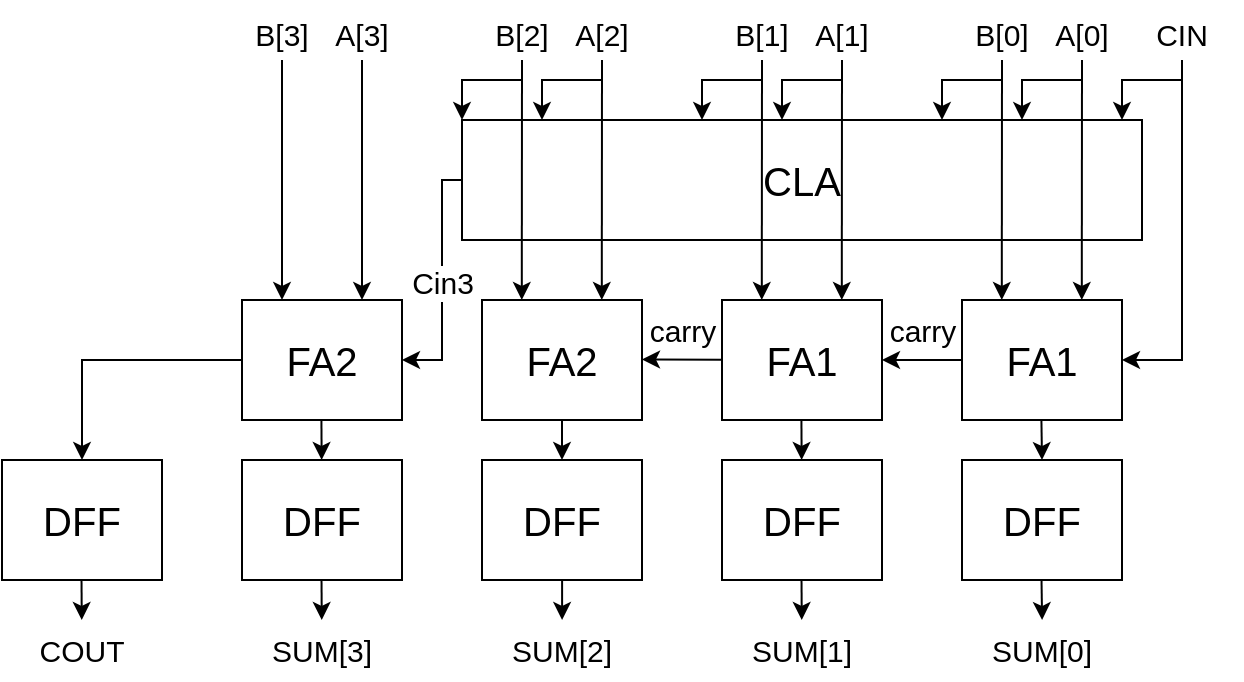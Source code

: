 <mxfile version="20.5.3" type="device"><diagram name="Page-1" id="90a13364-a465-7bf4-72fc-28e22215d7a0"><mxGraphModel dx="825" dy="464" grid="1" gridSize="10" guides="1" tooltips="1" connect="1" arrows="1" fold="1" page="1" pageScale="1.5" pageWidth="1169" pageHeight="826" background="none" math="0" shadow="0"><root><mxCell id="0" style=";html=1;"/><mxCell id="1" style=";html=1;" parent="0"/><mxCell id="iqBWQeqckeYKixAKme51-1" value="&lt;font style=&quot;font-size: 20px;&quot;&gt;CLA&lt;/font&gt;" style="rounded=0;whiteSpace=wrap;html=1;" vertex="1" parent="1"><mxGeometry x="750" y="330" width="340" height="60" as="geometry"/></mxCell><mxCell id="iqBWQeqckeYKixAKme51-2" value="&lt;font style=&quot;font-size: 20px;&quot;&gt;FA1&lt;/font&gt;" style="rounded=0;whiteSpace=wrap;html=1;" vertex="1" parent="1"><mxGeometry x="1000" y="420" width="80" height="60" as="geometry"/></mxCell><mxCell id="iqBWQeqckeYKixAKme51-3" value="&lt;font style=&quot;font-size: 20px;&quot;&gt;FA1&lt;/font&gt;" style="rounded=0;whiteSpace=wrap;html=1;" vertex="1" parent="1"><mxGeometry x="880" y="420" width="80" height="60" as="geometry"/></mxCell><mxCell id="iqBWQeqckeYKixAKme51-4" value="&lt;font style=&quot;font-size: 20px;&quot;&gt;FA2&lt;/font&gt;" style="rounded=0;whiteSpace=wrap;html=1;" vertex="1" parent="1"><mxGeometry x="760" y="420" width="80" height="60" as="geometry"/></mxCell><mxCell id="iqBWQeqckeYKixAKme51-5" value="&lt;font style=&quot;font-size: 20px;&quot;&gt;FA2&lt;/font&gt;" style="rounded=0;whiteSpace=wrap;html=1;" vertex="1" parent="1"><mxGeometry x="640" y="420" width="80" height="60" as="geometry"/></mxCell><mxCell id="iqBWQeqckeYKixAKme51-6" value="&lt;font style=&quot;font-size: 20px;&quot;&gt;DFF&lt;/font&gt;" style="rounded=0;whiteSpace=wrap;html=1;" vertex="1" parent="1"><mxGeometry x="1000" y="500" width="80" height="60" as="geometry"/></mxCell><mxCell id="iqBWQeqckeYKixAKme51-7" value="&lt;font style=&quot;font-size: 20px;&quot;&gt;DFF&lt;/font&gt;" style="rounded=0;whiteSpace=wrap;html=1;" vertex="1" parent="1"><mxGeometry x="880" y="500" width="80" height="60" as="geometry"/></mxCell><mxCell id="iqBWQeqckeYKixAKme51-8" value="&lt;font style=&quot;font-size: 20px;&quot;&gt;DFF&lt;/font&gt;" style="rounded=0;whiteSpace=wrap;html=1;" vertex="1" parent="1"><mxGeometry x="760" y="500" width="80" height="60" as="geometry"/></mxCell><mxCell id="iqBWQeqckeYKixAKme51-9" value="&lt;font style=&quot;font-size: 20px;&quot;&gt;DFF&lt;/font&gt;" style="rounded=0;whiteSpace=wrap;html=1;" vertex="1" parent="1"><mxGeometry x="640" y="500" width="80" height="60" as="geometry"/></mxCell><mxCell id="iqBWQeqckeYKixAKme51-10" value="" style="endArrow=classic;html=1;rounded=0;fontSize=20;entryX=1;entryY=0.5;entryDx=0;entryDy=0;" edge="1" parent="1" target="iqBWQeqckeYKixAKme51-3"><mxGeometry width="50" height="50" relative="1" as="geometry"><mxPoint x="1000" y="450" as="sourcePoint"/><mxPoint x="1010" y="490" as="targetPoint"/><Array as="points"/></mxGeometry></mxCell><mxCell id="iqBWQeqckeYKixAKme51-11" value="" style="endArrow=classic;html=1;rounded=0;fontSize=20;entryX=1;entryY=0.5;entryDx=0;entryDy=0;" edge="1" parent="1" source="iqBWQeqckeYKixAKme51-3"><mxGeometry width="50" height="50" relative="1" as="geometry"><mxPoint x="920" y="449.71" as="sourcePoint"/><mxPoint x="840" y="449.71" as="targetPoint"/></mxGeometry></mxCell><mxCell id="iqBWQeqckeYKixAKme51-13" value="" style="endArrow=classic;html=1;rounded=0;fontSize=20;edgeStyle=orthogonalEdgeStyle;entryX=1;entryY=0.5;entryDx=0;entryDy=0;exitX=0;exitY=0.5;exitDx=0;exitDy=0;" edge="1" parent="1" source="iqBWQeqckeYKixAKme51-1" target="iqBWQeqckeYKixAKme51-5"><mxGeometry width="50" height="50" relative="1" as="geometry"><mxPoint x="760" y="390" as="sourcePoint"/><mxPoint x="760" y="450" as="targetPoint"/><Array as="points"><mxPoint x="740" y="360"/><mxPoint x="740" y="450"/></Array></mxGeometry></mxCell><mxCell id="iqBWQeqckeYKixAKme51-47" value="Cin3" style="edgeLabel;html=1;align=center;verticalAlign=middle;resizable=0;points=[];fontSize=15;" vertex="1" connectable="0" parent="iqBWQeqckeYKixAKme51-13"><mxGeometry x="-0.245" relative="1" as="geometry"><mxPoint y="15" as="offset"/></mxGeometry></mxCell><mxCell id="iqBWQeqckeYKixAKme51-16" value="" style="endArrow=classic;html=1;rounded=0;fontSize=20;entryX=0.25;entryY=0;entryDx=0;entryDy=0;exitX=0.5;exitY=1;exitDx=0;exitDy=0;" edge="1" parent="1" source="iqBWQeqckeYKixAKme51-43" target="iqBWQeqckeYKixAKme51-5"><mxGeometry width="50" height="50" relative="1" as="geometry"><mxPoint x="660" y="280" as="sourcePoint"/><mxPoint x="660" y="408.38" as="targetPoint"/></mxGeometry></mxCell><mxCell id="iqBWQeqckeYKixAKme51-17" value="" style="endArrow=classic;html=1;rounded=0;fontSize=20;entryX=0.75;entryY=0;entryDx=0;entryDy=0;exitX=0.5;exitY=1;exitDx=0;exitDy=0;" edge="1" parent="1" source="iqBWQeqckeYKixAKme51-42" target="iqBWQeqckeYKixAKme51-5"><mxGeometry width="50" height="50" relative="1" as="geometry"><mxPoint x="700" y="280" as="sourcePoint"/><mxPoint x="900" y="330" as="targetPoint"/></mxGeometry></mxCell><mxCell id="iqBWQeqckeYKixAKme51-18" value="" style="endArrow=classic;html=1;rounded=0;fontSize=20;entryX=0.25;entryY=0;entryDx=0;entryDy=0;exitX=0.5;exitY=1;exitDx=0;exitDy=0;" edge="1" parent="1" source="iqBWQeqckeYKixAKme51-41"><mxGeometry width="50" height="50" relative="1" as="geometry"><mxPoint x="780" y="280" as="sourcePoint"/><mxPoint x="779.89" y="420" as="targetPoint"/></mxGeometry></mxCell><mxCell id="iqBWQeqckeYKixAKme51-19" value="" style="endArrow=classic;html=1;rounded=0;fontSize=20;entryX=0.75;entryY=0;entryDx=0;entryDy=0;exitX=0.5;exitY=1;exitDx=0;exitDy=0;" edge="1" parent="1" source="iqBWQeqckeYKixAKme51-40"><mxGeometry width="50" height="50" relative="1" as="geometry"><mxPoint x="820" y="280" as="sourcePoint"/><mxPoint x="819.89" y="420" as="targetPoint"/></mxGeometry></mxCell><mxCell id="iqBWQeqckeYKixAKme51-20" value="" style="endArrow=classic;html=1;rounded=0;fontSize=20;entryX=0.25;entryY=0;entryDx=0;entryDy=0;exitX=0.5;exitY=1;exitDx=0;exitDy=0;" edge="1" parent="1" source="iqBWQeqckeYKixAKme51-39"><mxGeometry width="50" height="50" relative="1" as="geometry"><mxPoint x="900" y="280" as="sourcePoint"/><mxPoint x="899.89" y="420" as="targetPoint"/></mxGeometry></mxCell><mxCell id="iqBWQeqckeYKixAKme51-21" value="" style="endArrow=classic;html=1;rounded=0;fontSize=20;entryX=0.75;entryY=0;entryDx=0;entryDy=0;exitX=0.5;exitY=1;exitDx=0;exitDy=0;" edge="1" parent="1" source="iqBWQeqckeYKixAKme51-38"><mxGeometry width="50" height="50" relative="1" as="geometry"><mxPoint x="940" y="280" as="sourcePoint"/><mxPoint x="939.89" y="420" as="targetPoint"/></mxGeometry></mxCell><mxCell id="iqBWQeqckeYKixAKme51-22" value="" style="endArrow=classic;html=1;rounded=0;fontSize=20;entryX=0.25;entryY=0;entryDx=0;entryDy=0;exitX=0.5;exitY=1;exitDx=0;exitDy=0;" edge="1" parent="1" source="iqBWQeqckeYKixAKme51-37"><mxGeometry width="50" height="50" relative="1" as="geometry"><mxPoint x="1020" y="280" as="sourcePoint"/><mxPoint x="1019.89" y="420" as="targetPoint"/></mxGeometry></mxCell><mxCell id="iqBWQeqckeYKixAKme51-23" value="" style="endArrow=classic;html=1;rounded=0;fontSize=20;entryX=0.75;entryY=0;entryDx=0;entryDy=0;exitX=0.5;exitY=1;exitDx=0;exitDy=0;" edge="1" parent="1" source="iqBWQeqckeYKixAKme51-36"><mxGeometry width="50" height="50" relative="1" as="geometry"><mxPoint x="1060" y="300" as="sourcePoint"/><mxPoint x="1059.89" y="420" as="targetPoint"/></mxGeometry></mxCell><mxCell id="iqBWQeqckeYKixAKme51-25" value="" style="endArrow=classic;html=1;rounded=0;fontSize=20;" edge="1" parent="1"><mxGeometry width="50" height="50" relative="1" as="geometry"><mxPoint x="1020" y="310" as="sourcePoint"/><mxPoint x="990" y="330" as="targetPoint"/><Array as="points"><mxPoint x="990" y="310"/></Array></mxGeometry></mxCell><mxCell id="iqBWQeqckeYKixAKme51-27" value="" style="endArrow=classic;html=1;rounded=0;fontSize=20;" edge="1" parent="1"><mxGeometry width="50" height="50" relative="1" as="geometry"><mxPoint x="1060" y="310" as="sourcePoint"/><mxPoint x="1030" y="330" as="targetPoint"/><Array as="points"><mxPoint x="1030" y="310"/></Array></mxGeometry></mxCell><mxCell id="iqBWQeqckeYKixAKme51-28" value="" style="endArrow=classic;html=1;rounded=0;fontSize=20;" edge="1" parent="1"><mxGeometry width="50" height="50" relative="1" as="geometry"><mxPoint x="900" y="310.0" as="sourcePoint"/><mxPoint x="870" y="330.0" as="targetPoint"/><Array as="points"><mxPoint x="870" y="310"/></Array></mxGeometry></mxCell><mxCell id="iqBWQeqckeYKixAKme51-29" value="" style="endArrow=classic;html=1;rounded=0;fontSize=20;" edge="1" parent="1"><mxGeometry width="50" height="50" relative="1" as="geometry"><mxPoint x="940" y="310.0" as="sourcePoint"/><mxPoint x="910" y="330.0" as="targetPoint"/><Array as="points"><mxPoint x="910" y="310"/></Array></mxGeometry></mxCell><mxCell id="iqBWQeqckeYKixAKme51-30" value="" style="endArrow=classic;html=1;rounded=0;fontSize=20;" edge="1" parent="1"><mxGeometry width="50" height="50" relative="1" as="geometry"><mxPoint x="780" y="310.0" as="sourcePoint"/><mxPoint x="750" y="330.0" as="targetPoint"/><Array as="points"><mxPoint x="750" y="310"/></Array></mxGeometry></mxCell><mxCell id="iqBWQeqckeYKixAKme51-31" value="" style="endArrow=classic;html=1;rounded=0;fontSize=20;" edge="1" parent="1"><mxGeometry width="50" height="50" relative="1" as="geometry"><mxPoint x="820" y="310.0" as="sourcePoint"/><mxPoint x="790" y="330.0" as="targetPoint"/><Array as="points"><mxPoint x="790" y="310"/></Array></mxGeometry></mxCell><mxCell id="iqBWQeqckeYKixAKme51-32" value="" style="endArrow=classic;html=1;rounded=0;fontSize=20;exitX=0.5;exitY=1;exitDx=0;exitDy=0;" edge="1" parent="1" source="iqBWQeqckeYKixAKme51-35"><mxGeometry width="50" height="50" relative="1" as="geometry"><mxPoint x="1110" y="280" as="sourcePoint"/><mxPoint x="1080" y="450" as="targetPoint"/><Array as="points"><mxPoint x="1110" y="450"/><mxPoint x="1080" y="450"/></Array></mxGeometry></mxCell><mxCell id="iqBWQeqckeYKixAKme51-34" value="" style="endArrow=classic;html=1;rounded=0;fontSize=20;entryX=0.98;entryY=0;entryDx=0;entryDy=0;entryPerimeter=0;" edge="1" parent="1"><mxGeometry width="50" height="50" relative="1" as="geometry"><mxPoint x="1110" y="310" as="sourcePoint"/><mxPoint x="1080.0" y="330" as="targetPoint"/><Array as="points"><mxPoint x="1080" y="310"/></Array></mxGeometry></mxCell><mxCell id="iqBWQeqckeYKixAKme51-35" value="&lt;font style=&quot;font-size: 15px;&quot;&gt;CIN&lt;/font&gt;" style="text;html=1;strokeColor=none;fillColor=none;align=center;verticalAlign=middle;whiteSpace=wrap;rounded=0;fontSize=20;" vertex="1" parent="1"><mxGeometry x="1080" y="270" width="60" height="30" as="geometry"/></mxCell><mxCell id="iqBWQeqckeYKixAKme51-36" value="&lt;font style=&quot;font-size: 15px;&quot;&gt;A[0]&lt;/font&gt;" style="text;html=1;strokeColor=none;fillColor=none;align=center;verticalAlign=middle;whiteSpace=wrap;rounded=0;fontSize=20;" vertex="1" parent="1"><mxGeometry x="1030" y="270" width="60" height="30" as="geometry"/></mxCell><mxCell id="iqBWQeqckeYKixAKme51-37" value="&lt;font style=&quot;font-size: 15px;&quot;&gt;B[0]&lt;/font&gt;" style="text;html=1;strokeColor=none;fillColor=none;align=center;verticalAlign=middle;whiteSpace=wrap;rounded=0;fontSize=20;" vertex="1" parent="1"><mxGeometry x="990" y="270" width="60" height="30" as="geometry"/></mxCell><mxCell id="iqBWQeqckeYKixAKme51-38" value="&lt;font style=&quot;font-size: 15px;&quot;&gt;A[1]&lt;/font&gt;" style="text;html=1;strokeColor=none;fillColor=none;align=center;verticalAlign=middle;whiteSpace=wrap;rounded=0;fontSize=20;" vertex="1" parent="1"><mxGeometry x="910" y="270" width="60" height="30" as="geometry"/></mxCell><mxCell id="iqBWQeqckeYKixAKme51-39" value="&lt;font style=&quot;font-size: 15px;&quot;&gt;B[1]&lt;/font&gt;" style="text;html=1;strokeColor=none;fillColor=none;align=center;verticalAlign=middle;whiteSpace=wrap;rounded=0;fontSize=20;" vertex="1" parent="1"><mxGeometry x="870" y="270" width="60" height="30" as="geometry"/></mxCell><mxCell id="iqBWQeqckeYKixAKme51-40" value="&lt;font style=&quot;font-size: 15px;&quot;&gt;A[2]&lt;/font&gt;" style="text;html=1;strokeColor=none;fillColor=none;align=center;verticalAlign=middle;whiteSpace=wrap;rounded=0;fontSize=20;" vertex="1" parent="1"><mxGeometry x="790" y="270" width="60" height="30" as="geometry"/></mxCell><mxCell id="iqBWQeqckeYKixAKme51-41" value="&lt;font style=&quot;font-size: 15px;&quot;&gt;B[2]&lt;/font&gt;" style="text;html=1;strokeColor=none;fillColor=none;align=center;verticalAlign=middle;whiteSpace=wrap;rounded=0;fontSize=20;" vertex="1" parent="1"><mxGeometry x="750" y="270" width="60" height="30" as="geometry"/></mxCell><mxCell id="iqBWQeqckeYKixAKme51-42" value="&lt;font style=&quot;font-size: 15px;&quot;&gt;A[3]&lt;/font&gt;" style="text;html=1;strokeColor=none;fillColor=none;align=center;verticalAlign=middle;whiteSpace=wrap;rounded=0;fontSize=20;" vertex="1" parent="1"><mxGeometry x="670" y="270" width="60" height="30" as="geometry"/></mxCell><mxCell id="iqBWQeqckeYKixAKme51-43" value="&lt;font style=&quot;font-size: 15px;&quot;&gt;B[3]&lt;/font&gt;" style="text;html=1;strokeColor=none;fillColor=none;align=center;verticalAlign=middle;whiteSpace=wrap;rounded=0;fontSize=20;" vertex="1" parent="1"><mxGeometry x="630" y="270" width="60" height="30" as="geometry"/></mxCell><mxCell id="iqBWQeqckeYKixAKme51-44" value="carry" style="text;html=1;align=center;verticalAlign=middle;resizable=0;points=[];autosize=1;strokeColor=none;fillColor=none;fontSize=15;" vertex="1" parent="1"><mxGeometry x="950" y="420" width="60" height="30" as="geometry"/></mxCell><mxCell id="iqBWQeqckeYKixAKme51-45" value="carry" style="text;html=1;align=center;verticalAlign=middle;resizable=0;points=[];autosize=1;strokeColor=none;fillColor=none;fontSize=15;" vertex="1" parent="1"><mxGeometry x="830" y="420" width="60" height="30" as="geometry"/></mxCell><mxCell id="iqBWQeqckeYKixAKme51-48" value="" style="endArrow=classic;html=1;rounded=0;fontSize=15;exitX=0.5;exitY=1;exitDx=0;exitDy=0;entryX=0.5;entryY=0;entryDx=0;entryDy=0;" edge="1" parent="1" source="iqBWQeqckeYKixAKme51-4" target="iqBWQeqckeYKixAKme51-8"><mxGeometry width="50" height="50" relative="1" as="geometry"><mxPoint x="860" y="350" as="sourcePoint"/><mxPoint x="910" y="300" as="targetPoint"/></mxGeometry></mxCell><mxCell id="iqBWQeqckeYKixAKme51-49" value="" style="endArrow=classic;html=1;rounded=0;fontSize=15;exitX=0.5;exitY=1;exitDx=0;exitDy=0;" edge="1" parent="1" target="iqBWQeqckeYKixAKme51-7"><mxGeometry width="50" height="50" relative="1" as="geometry"><mxPoint x="919.71" y="480" as="sourcePoint"/><mxPoint x="919.71" y="520" as="targetPoint"/></mxGeometry></mxCell><mxCell id="iqBWQeqckeYKixAKme51-50" value="" style="endArrow=classic;html=1;rounded=0;fontSize=15;exitX=0.5;exitY=1;exitDx=0;exitDy=0;" edge="1" parent="1" target="iqBWQeqckeYKixAKme51-9"><mxGeometry width="50" height="50" relative="1" as="geometry"><mxPoint x="679.71" y="480" as="sourcePoint"/><mxPoint x="679.71" y="520" as="targetPoint"/></mxGeometry></mxCell><mxCell id="iqBWQeqckeYKixAKme51-51" value="" style="endArrow=classic;html=1;rounded=0;fontSize=15;exitX=0.5;exitY=1;exitDx=0;exitDy=0;entryX=0.5;entryY=0;entryDx=0;entryDy=0;" edge="1" parent="1" target="iqBWQeqckeYKixAKme51-6"><mxGeometry width="50" height="50" relative="1" as="geometry"><mxPoint x="1039.71" y="480" as="sourcePoint"/><mxPoint x="1039.71" y="520" as="targetPoint"/></mxGeometry></mxCell><mxCell id="iqBWQeqckeYKixAKme51-56" value="" style="endArrow=classic;html=1;rounded=0;fontSize=15;exitX=0.5;exitY=1;exitDx=0;exitDy=0;entryX=0.5;entryY=0;entryDx=0;entryDy=0;" edge="1" parent="1"><mxGeometry width="50" height="50" relative="1" as="geometry"><mxPoint x="800.05" y="560.0" as="sourcePoint"/><mxPoint x="800.05" y="580" as="targetPoint"/></mxGeometry></mxCell><mxCell id="iqBWQeqckeYKixAKme51-57" value="" style="endArrow=classic;html=1;rounded=0;fontSize=15;exitX=0.5;exitY=1;exitDx=0;exitDy=0;" edge="1" parent="1"><mxGeometry width="50" height="50" relative="1" as="geometry"><mxPoint x="919.76" y="560" as="sourcePoint"/><mxPoint x="919.876" y="580" as="targetPoint"/></mxGeometry></mxCell><mxCell id="iqBWQeqckeYKixAKme51-58" value="" style="endArrow=classic;html=1;rounded=0;fontSize=15;exitX=0.5;exitY=1;exitDx=0;exitDy=0;" edge="1" parent="1"><mxGeometry width="50" height="50" relative="1" as="geometry"><mxPoint x="679.76" y="560" as="sourcePoint"/><mxPoint x="679.876" y="580" as="targetPoint"/></mxGeometry></mxCell><mxCell id="iqBWQeqckeYKixAKme51-59" value="" style="endArrow=classic;html=1;rounded=0;fontSize=15;exitX=0.5;exitY=1;exitDx=0;exitDy=0;entryX=0.5;entryY=0;entryDx=0;entryDy=0;" edge="1" parent="1"><mxGeometry width="50" height="50" relative="1" as="geometry"><mxPoint x="1039.76" y="560" as="sourcePoint"/><mxPoint x="1040.05" y="580" as="targetPoint"/></mxGeometry></mxCell><mxCell id="iqBWQeqckeYKixAKme51-60" value="SUM[0]" style="text;html=1;strokeColor=none;fillColor=none;align=center;verticalAlign=middle;whiteSpace=wrap;rounded=0;fontSize=15;" vertex="1" parent="1"><mxGeometry x="1010" y="580" width="60" height="30" as="geometry"/></mxCell><mxCell id="iqBWQeqckeYKixAKme51-61" value="SUM[1]" style="text;html=1;strokeColor=none;fillColor=none;align=center;verticalAlign=middle;whiteSpace=wrap;rounded=0;fontSize=15;" vertex="1" parent="1"><mxGeometry x="890" y="580" width="60" height="30" as="geometry"/></mxCell><mxCell id="iqBWQeqckeYKixAKme51-62" value="SUM[2]" style="text;html=1;strokeColor=none;fillColor=none;align=center;verticalAlign=middle;whiteSpace=wrap;rounded=0;fontSize=15;" vertex="1" parent="1"><mxGeometry x="770" y="580" width="60" height="30" as="geometry"/></mxCell><mxCell id="iqBWQeqckeYKixAKme51-63" value="SUM[3]" style="text;html=1;strokeColor=none;fillColor=none;align=center;verticalAlign=middle;whiteSpace=wrap;rounded=0;fontSize=15;" vertex="1" parent="1"><mxGeometry x="650" y="580" width="60" height="30" as="geometry"/></mxCell><mxCell id="iqBWQeqckeYKixAKme51-64" value="" style="endArrow=classic;html=1;rounded=0;fontSize=20;entryX=0.5;entryY=0;entryDx=0;entryDy=0;" edge="1" parent="1" target="iqBWQeqckeYKixAKme51-69"><mxGeometry width="50" height="50" relative="1" as="geometry"><mxPoint x="640" y="450.0" as="sourcePoint"/><mxPoint x="610" y="490" as="targetPoint"/><Array as="points"><mxPoint x="560" y="450"/></Array></mxGeometry></mxCell><mxCell id="iqBWQeqckeYKixAKme51-69" value="&lt;font style=&quot;font-size: 20px;&quot;&gt;DFF&lt;/font&gt;" style="rounded=0;whiteSpace=wrap;html=1;" vertex="1" parent="1"><mxGeometry x="520" y="500" width="80" height="60" as="geometry"/></mxCell><mxCell id="iqBWQeqckeYKixAKme51-70" value="" style="endArrow=classic;html=1;rounded=0;fontSize=15;exitX=0.5;exitY=1;exitDx=0;exitDy=0;" edge="1" parent="1"><mxGeometry width="50" height="50" relative="1" as="geometry"><mxPoint x="559.76" y="560" as="sourcePoint"/><mxPoint x="559.876" y="580" as="targetPoint"/></mxGeometry></mxCell><mxCell id="iqBWQeqckeYKixAKme51-71" value="COUT" style="text;html=1;strokeColor=none;fillColor=none;align=center;verticalAlign=middle;whiteSpace=wrap;rounded=0;fontSize=15;" vertex="1" parent="1"><mxGeometry x="530" y="580" width="60" height="30" as="geometry"/></mxCell></root></mxGraphModel></diagram></mxfile>
